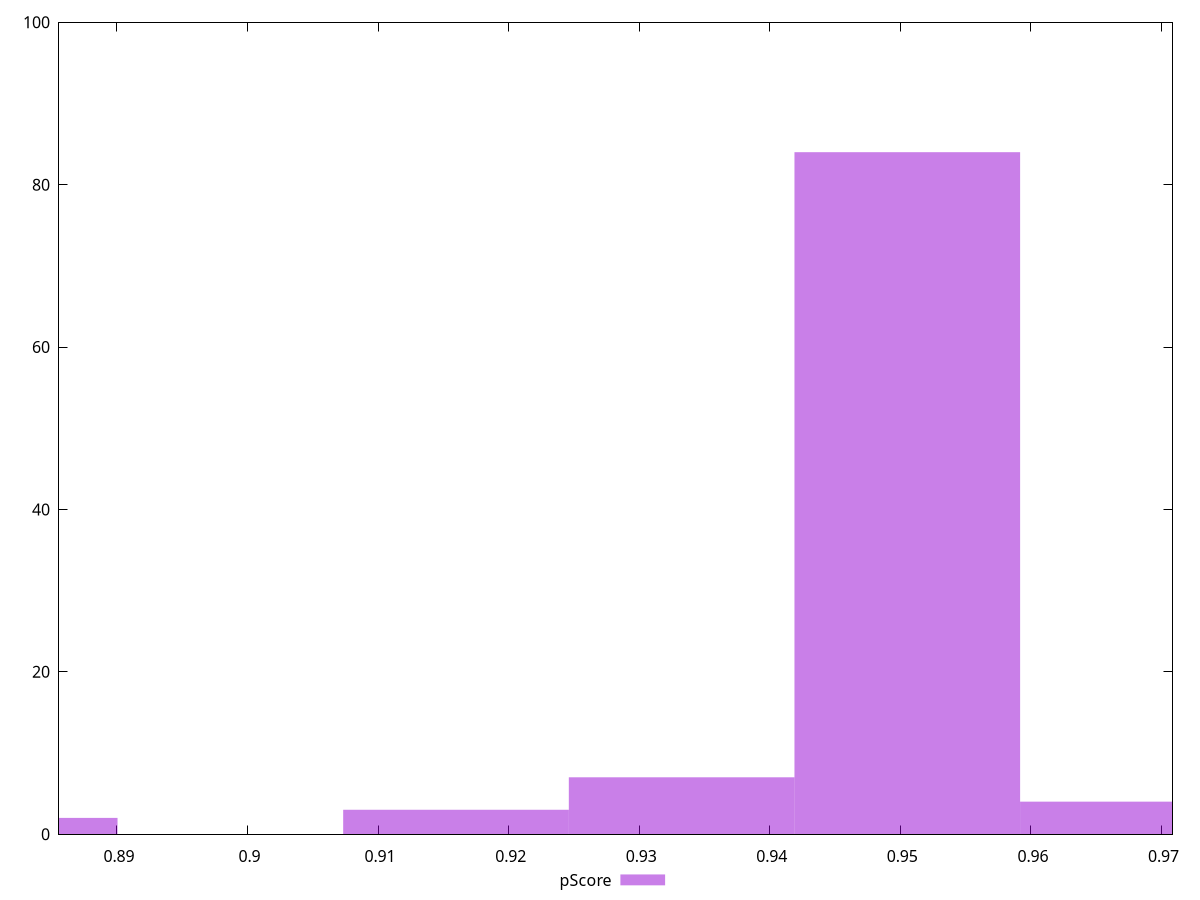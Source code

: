 reset

$pScore <<EOF
0.9332484771981217 7
0.9505308564054943 84
0.9678132356128669 4
0.8814013395760038 2
0.915966097990749 3
EOF

set key outside below
set boxwidth 0.017282379207372623
set xrange [0.8855601236190305:0.9708431490233053]
set yrange [0:100]
set trange [0:100]
set style fill transparent solid 0.5 noborder
set terminal svg size 640, 490 enhanced background rgb 'white'
set output "report_00025_2021-02-22T21:38:55.199Z/mainthread-work-breakdown/samples/pages+cached+noadtech/pScore/histogram.svg"

plot $pScore title "pScore" with boxes

reset
